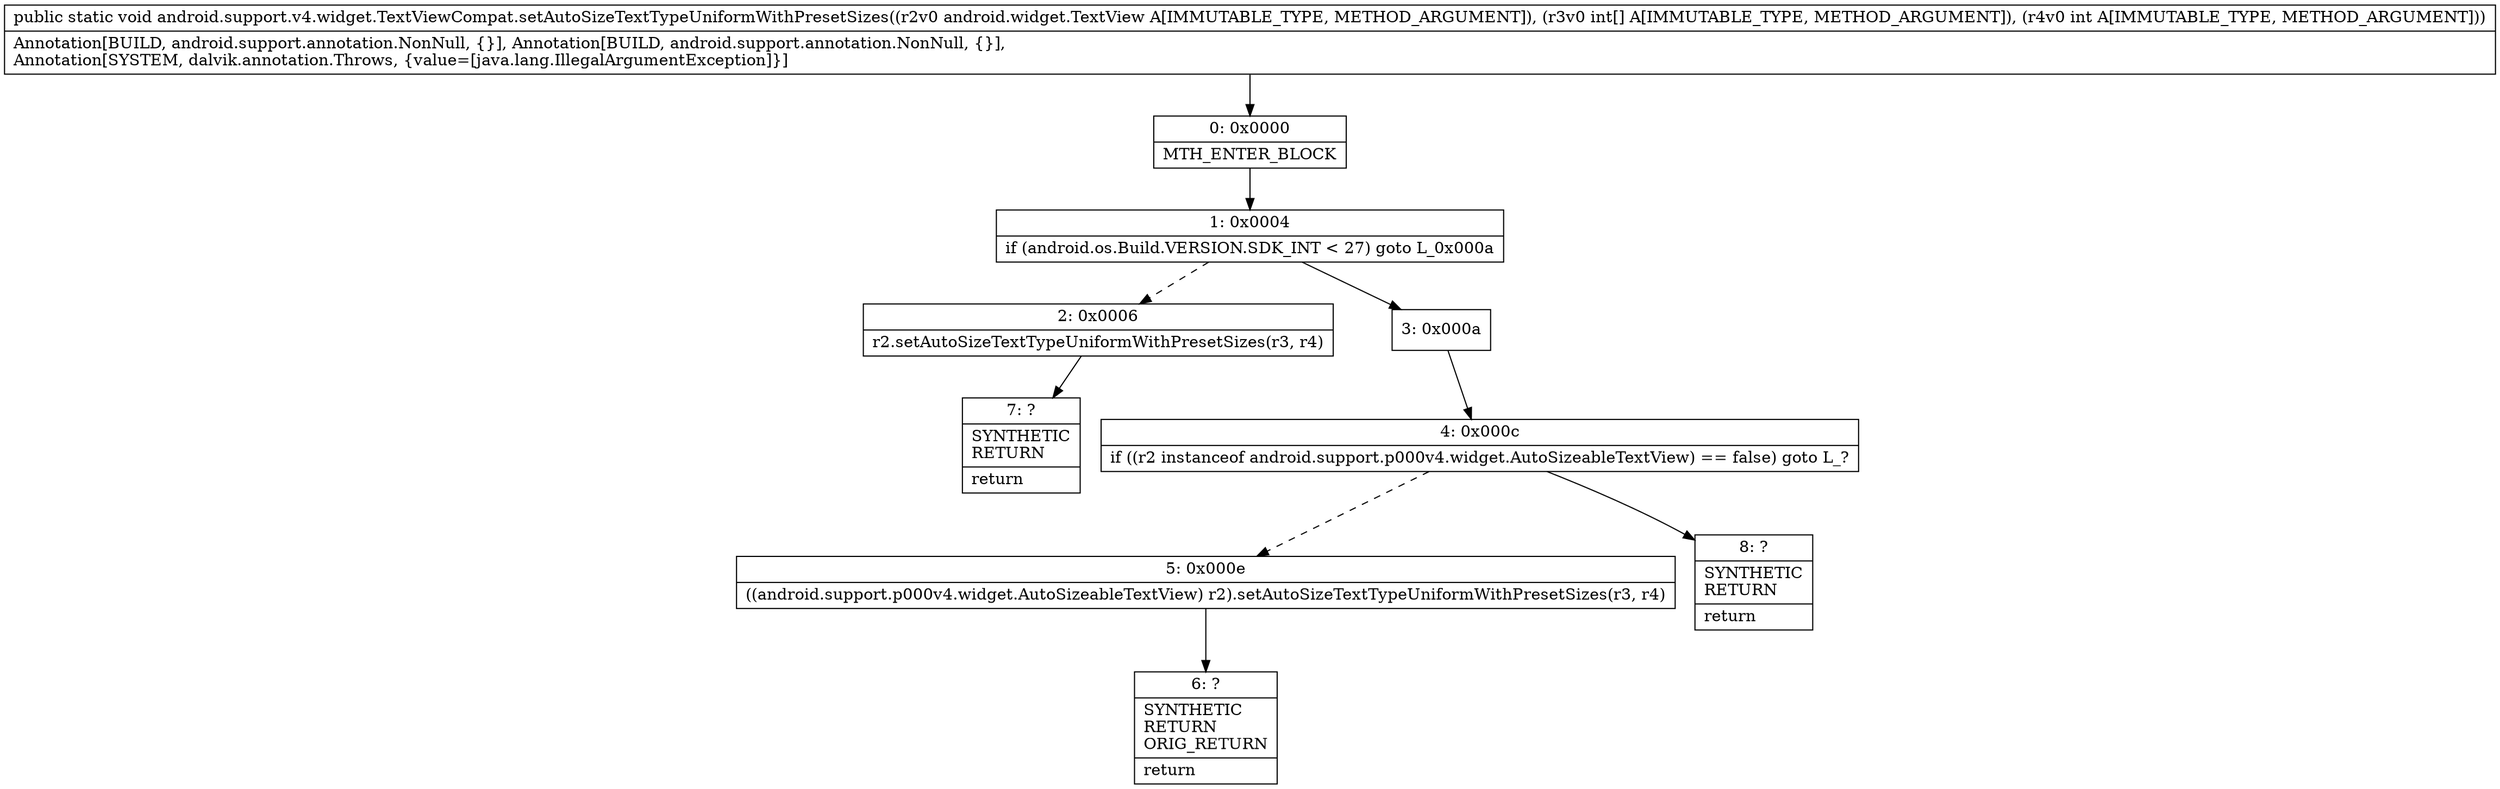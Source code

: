 digraph "CFG forandroid.support.v4.widget.TextViewCompat.setAutoSizeTextTypeUniformWithPresetSizes(Landroid\/widget\/TextView;[II)V" {
Node_0 [shape=record,label="{0\:\ 0x0000|MTH_ENTER_BLOCK\l}"];
Node_1 [shape=record,label="{1\:\ 0x0004|if (android.os.Build.VERSION.SDK_INT \< 27) goto L_0x000a\l}"];
Node_2 [shape=record,label="{2\:\ 0x0006|r2.setAutoSizeTextTypeUniformWithPresetSizes(r3, r4)\l}"];
Node_3 [shape=record,label="{3\:\ 0x000a}"];
Node_4 [shape=record,label="{4\:\ 0x000c|if ((r2 instanceof android.support.p000v4.widget.AutoSizeableTextView) == false) goto L_?\l}"];
Node_5 [shape=record,label="{5\:\ 0x000e|((android.support.p000v4.widget.AutoSizeableTextView) r2).setAutoSizeTextTypeUniformWithPresetSizes(r3, r4)\l}"];
Node_6 [shape=record,label="{6\:\ ?|SYNTHETIC\lRETURN\lORIG_RETURN\l|return\l}"];
Node_7 [shape=record,label="{7\:\ ?|SYNTHETIC\lRETURN\l|return\l}"];
Node_8 [shape=record,label="{8\:\ ?|SYNTHETIC\lRETURN\l|return\l}"];
MethodNode[shape=record,label="{public static void android.support.v4.widget.TextViewCompat.setAutoSizeTextTypeUniformWithPresetSizes((r2v0 android.widget.TextView A[IMMUTABLE_TYPE, METHOD_ARGUMENT]), (r3v0 int[] A[IMMUTABLE_TYPE, METHOD_ARGUMENT]), (r4v0 int A[IMMUTABLE_TYPE, METHOD_ARGUMENT]))  | Annotation[BUILD, android.support.annotation.NonNull, \{\}], Annotation[BUILD, android.support.annotation.NonNull, \{\}], \lAnnotation[SYSTEM, dalvik.annotation.Throws, \{value=[java.lang.IllegalArgumentException]\}]\l}"];
MethodNode -> Node_0;
Node_0 -> Node_1;
Node_1 -> Node_2[style=dashed];
Node_1 -> Node_3;
Node_2 -> Node_7;
Node_3 -> Node_4;
Node_4 -> Node_5[style=dashed];
Node_4 -> Node_8;
Node_5 -> Node_6;
}

